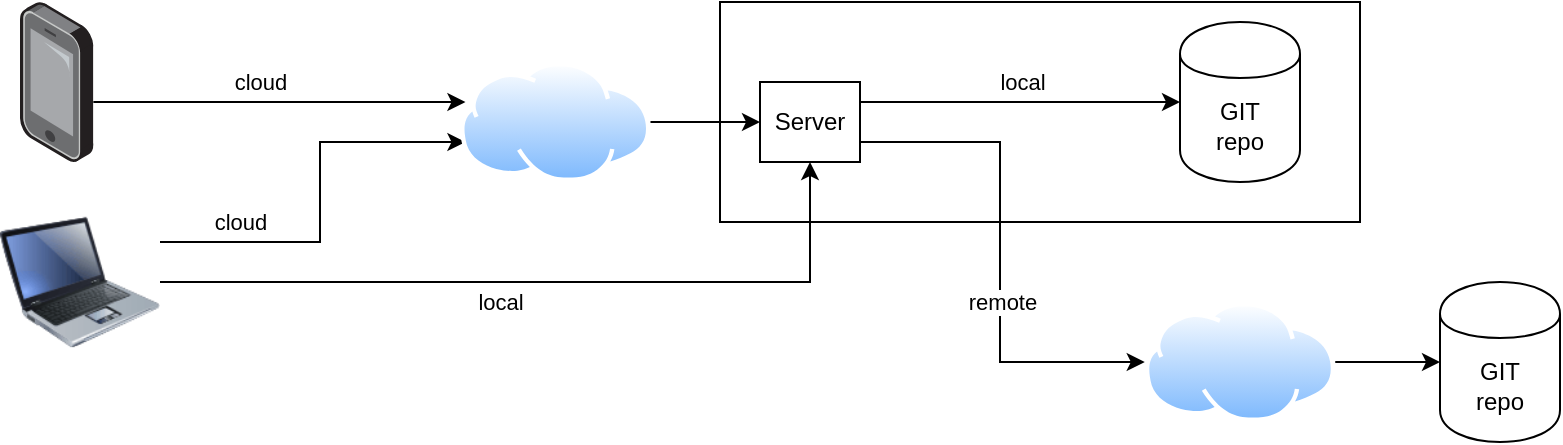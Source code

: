 <mxfile version="21.3.7" type="device">
  <diagram name="Page-1" id="bdnywPkGinK-GsxMEB_Q">
    <mxGraphModel dx="810" dy="537" grid="1" gridSize="10" guides="1" tooltips="1" connect="1" arrows="1" fold="1" page="0" pageScale="1" pageWidth="827" pageHeight="1169" math="0" shadow="0">
      <root>
        <mxCell id="0" />
        <mxCell id="1" parent="0" />
        <mxCell id="UnsimLBs_vmqnjGPln54-21" value="" style="rounded=0;whiteSpace=wrap;html=1;fillColor=default;fillStyle=solid;" vertex="1" parent="1">
          <mxGeometry x="510" y="310" width="320" height="110" as="geometry" />
        </mxCell>
        <mxCell id="UnsimLBs_vmqnjGPln54-19" style="edgeStyle=orthogonalEdgeStyle;rounded=0;orthogonalLoop=1;jettySize=auto;html=1;" edge="1" parent="1" source="UnsimLBs_vmqnjGPln54-5" target="UnsimLBs_vmqnjGPln54-8">
          <mxGeometry relative="1" as="geometry">
            <Array as="points">
              <mxPoint x="310" y="430" />
              <mxPoint x="310" y="380" />
            </Array>
          </mxGeometry>
        </mxCell>
        <mxCell id="UnsimLBs_vmqnjGPln54-32" value="cloud" style="edgeLabel;html=1;align=center;verticalAlign=middle;resizable=0;points=[];" vertex="1" connectable="0" parent="UnsimLBs_vmqnjGPln54-19">
          <mxGeometry x="-0.47" y="1" relative="1" as="geometry">
            <mxPoint x="-14" y="-9" as="offset" />
          </mxGeometry>
        </mxCell>
        <mxCell id="UnsimLBs_vmqnjGPln54-30" style="edgeStyle=orthogonalEdgeStyle;rounded=0;orthogonalLoop=1;jettySize=auto;html=1;" edge="1" parent="1" source="UnsimLBs_vmqnjGPln54-5" target="UnsimLBs_vmqnjGPln54-11">
          <mxGeometry relative="1" as="geometry" />
        </mxCell>
        <mxCell id="UnsimLBs_vmqnjGPln54-35" value="local" style="edgeLabel;html=1;align=center;verticalAlign=middle;resizable=0;points=[];" vertex="1" connectable="0" parent="UnsimLBs_vmqnjGPln54-30">
          <mxGeometry x="-0.024" relative="1" as="geometry">
            <mxPoint x="-18" y="10" as="offset" />
          </mxGeometry>
        </mxCell>
        <mxCell id="UnsimLBs_vmqnjGPln54-5" value="" style="image;html=1;image=img/lib/clip_art/computers/Laptop_128x128.png" vertex="1" parent="1">
          <mxGeometry x="150" y="410" width="80" height="80" as="geometry" />
        </mxCell>
        <mxCell id="UnsimLBs_vmqnjGPln54-18" style="edgeStyle=orthogonalEdgeStyle;rounded=0;orthogonalLoop=1;jettySize=auto;html=1;" edge="1" parent="1" source="UnsimLBs_vmqnjGPln54-6" target="UnsimLBs_vmqnjGPln54-8">
          <mxGeometry relative="1" as="geometry">
            <Array as="points">
              <mxPoint x="310" y="360" />
              <mxPoint x="310" y="360" />
            </Array>
          </mxGeometry>
        </mxCell>
        <mxCell id="UnsimLBs_vmqnjGPln54-34" value="cloud" style="edgeLabel;html=1;align=center;verticalAlign=middle;resizable=0;points=[];" vertex="1" connectable="0" parent="UnsimLBs_vmqnjGPln54-18">
          <mxGeometry x="0.089" relative="1" as="geometry">
            <mxPoint x="-18" y="-10" as="offset" />
          </mxGeometry>
        </mxCell>
        <mxCell id="UnsimLBs_vmqnjGPln54-6" value="" style="image;points=[];aspect=fixed;html=1;align=center;shadow=0;dashed=0;image=img/lib/allied_telesis/computer_and_terminals/Smartphone.svg;" vertex="1" parent="1">
          <mxGeometry x="160" y="310" width="36.67" height="80" as="geometry" />
        </mxCell>
        <mxCell id="UnsimLBs_vmqnjGPln54-20" style="edgeStyle=orthogonalEdgeStyle;rounded=0;orthogonalLoop=1;jettySize=auto;html=1;" edge="1" parent="1" source="UnsimLBs_vmqnjGPln54-8" target="UnsimLBs_vmqnjGPln54-11">
          <mxGeometry relative="1" as="geometry" />
        </mxCell>
        <mxCell id="UnsimLBs_vmqnjGPln54-8" value="" style="image;aspect=fixed;perimeter=ellipsePerimeter;html=1;align=center;shadow=0;dashed=0;spacingTop=3;image=img/lib/active_directory/internet_cloud.svg;" vertex="1" parent="1">
          <mxGeometry x="380" y="340" width="95.24" height="60" as="geometry" />
        </mxCell>
        <mxCell id="UnsimLBs_vmqnjGPln54-10" value="GIT&lt;br&gt;repo" style="shape=cylinder;whiteSpace=wrap;html=1;boundedLbl=1;backgroundOutline=1;" vertex="1" parent="1">
          <mxGeometry x="740" y="320" width="60" height="80" as="geometry" />
        </mxCell>
        <mxCell id="UnsimLBs_vmqnjGPln54-16" style="edgeStyle=orthogonalEdgeStyle;rounded=0;orthogonalLoop=1;jettySize=auto;html=1;" edge="1" parent="1" source="UnsimLBs_vmqnjGPln54-11" target="UnsimLBs_vmqnjGPln54-13">
          <mxGeometry relative="1" as="geometry">
            <Array as="points">
              <mxPoint x="650" y="380" />
              <mxPoint x="650" y="490" />
            </Array>
          </mxGeometry>
        </mxCell>
        <mxCell id="UnsimLBs_vmqnjGPln54-37" value="remote" style="edgeLabel;html=1;align=center;verticalAlign=middle;resizable=0;points=[];" vertex="1" connectable="0" parent="UnsimLBs_vmqnjGPln54-16">
          <mxGeometry x="0.19" y="1" relative="1" as="geometry">
            <mxPoint as="offset" />
          </mxGeometry>
        </mxCell>
        <mxCell id="UnsimLBs_vmqnjGPln54-17" style="edgeStyle=orthogonalEdgeStyle;rounded=0;orthogonalLoop=1;jettySize=auto;html=1;" edge="1" parent="1" source="UnsimLBs_vmqnjGPln54-11" target="UnsimLBs_vmqnjGPln54-10">
          <mxGeometry relative="1" as="geometry">
            <Array as="points">
              <mxPoint x="670" y="360" />
              <mxPoint x="670" y="360" />
            </Array>
          </mxGeometry>
        </mxCell>
        <mxCell id="UnsimLBs_vmqnjGPln54-36" value="local" style="edgeLabel;html=1;align=center;verticalAlign=middle;resizable=0;points=[];" vertex="1" connectable="0" parent="UnsimLBs_vmqnjGPln54-17">
          <mxGeometry x="-0.168" y="-1" relative="1" as="geometry">
            <mxPoint x="14" y="-11" as="offset" />
          </mxGeometry>
        </mxCell>
        <mxCell id="UnsimLBs_vmqnjGPln54-11" value="Server" style="rounded=0;whiteSpace=wrap;html=1;" vertex="1" parent="1">
          <mxGeometry x="530" y="350" width="50" height="40" as="geometry" />
        </mxCell>
        <mxCell id="UnsimLBs_vmqnjGPln54-15" value="" style="edgeStyle=orthogonalEdgeStyle;rounded=0;orthogonalLoop=1;jettySize=auto;html=1;" edge="1" parent="1" source="UnsimLBs_vmqnjGPln54-13" target="UnsimLBs_vmqnjGPln54-14">
          <mxGeometry relative="1" as="geometry" />
        </mxCell>
        <mxCell id="UnsimLBs_vmqnjGPln54-13" value="" style="image;aspect=fixed;perimeter=ellipsePerimeter;html=1;align=center;shadow=0;dashed=0;spacingTop=3;image=img/lib/active_directory/internet_cloud.svg;" vertex="1" parent="1">
          <mxGeometry x="722.38" y="460" width="95.24" height="60" as="geometry" />
        </mxCell>
        <mxCell id="UnsimLBs_vmqnjGPln54-14" value="GIT&lt;br&gt;repo" style="shape=cylinder;whiteSpace=wrap;html=1;boundedLbl=1;backgroundOutline=1;" vertex="1" parent="1">
          <mxGeometry x="870" y="450" width="60" height="80" as="geometry" />
        </mxCell>
      </root>
    </mxGraphModel>
  </diagram>
</mxfile>
